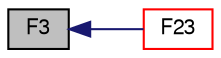 digraph "F3"
{
  bgcolor="transparent";
  edge [fontname="FreeSans",fontsize="10",labelfontname="FreeSans",labelfontsize="10"];
  node [fontname="FreeSans",fontsize="10",shape=record];
  rankdir="LR";
  Node379 [label="F3",height=0.2,width=0.4,color="black", fillcolor="grey75", style="filled", fontcolor="black"];
  Node379 -> Node380 [dir="back",color="midnightblue",fontsize="10",style="solid",fontname="FreeSans"];
  Node380 [label="F23",height=0.2,width=0.4,color="red",URL="$a30738.html#a3d2e2a8cfb1cf35feaf40a0c868c7cd1"];
}
